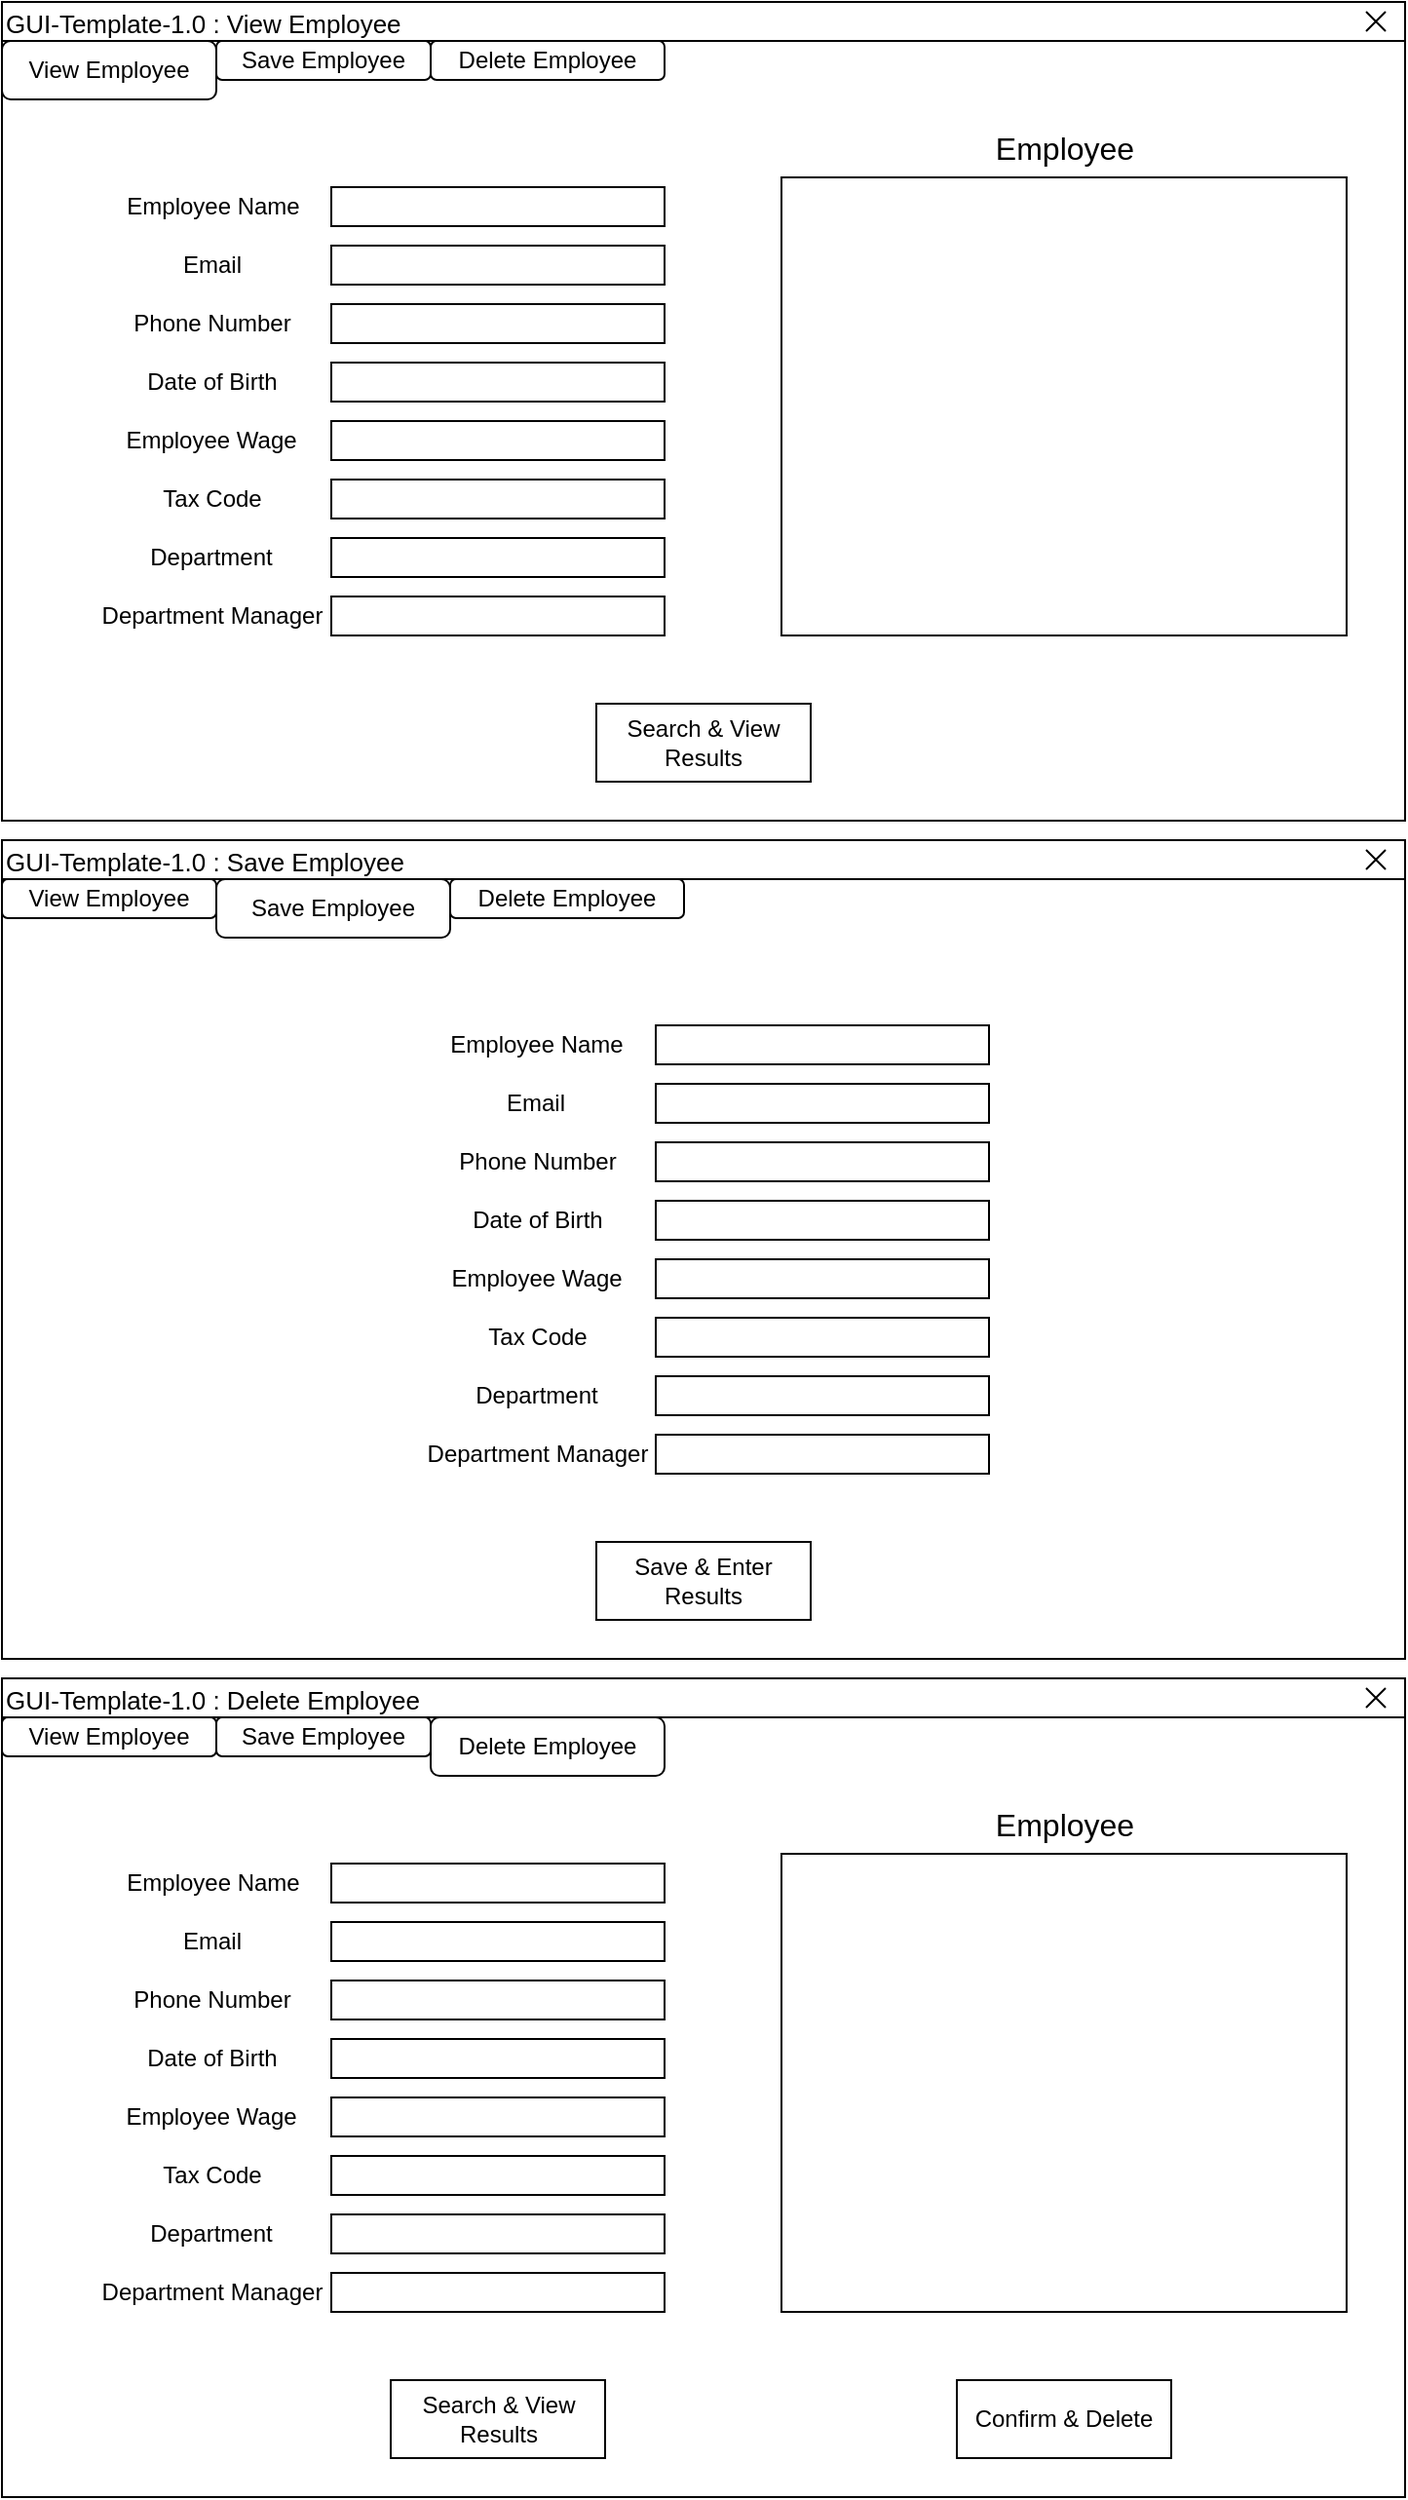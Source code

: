<mxfile version="18.0.1" type="device"><diagram id="ZCLFumJlsBI8zworVWrr" name="Page-1"><mxGraphModel dx="1186" dy="627" grid="1" gridSize="10" guides="1" tooltips="1" connect="1" arrows="1" fold="1" page="1" pageScale="1" pageWidth="1169" pageHeight="1654" math="0" shadow="0"><root><mxCell id="0"/><mxCell id="1" parent="0"/><mxCell id="dwJ8KHDF5Ejc7MiHcQhI-24" value="" style="rounded=0;whiteSpace=wrap;html=1;strokeColor=default;fillColor=default;" vertex="1" parent="1"><mxGeometry x="320" y="520" width="720" height="400" as="geometry"/></mxCell><mxCell id="dwJ8KHDF5Ejc7MiHcQhI-3" value="Search &amp;amp; View Results" style="text;html=1;strokeColor=default;fillColor=none;align=center;verticalAlign=middle;whiteSpace=wrap;rounded=0;" vertex="1" parent="1"><mxGeometry x="625" y="860" width="110" height="40" as="geometry"/></mxCell><mxCell id="dwJ8KHDF5Ejc7MiHcQhI-4" value="Employee Name" style="text;html=1;strokeColor=none;fillColor=none;align=center;verticalAlign=middle;whiteSpace=wrap;rounded=0;" vertex="1" parent="1"><mxGeometry x="380.5" y="590" width="95" height="30" as="geometry"/></mxCell><mxCell id="dwJ8KHDF5Ejc7MiHcQhI-5" value="View Employee" style="rounded=1;whiteSpace=wrap;html=1;strokeColor=default;fillColor=none;" vertex="1" parent="1"><mxGeometry x="320" y="520" width="110" height="30" as="geometry"/></mxCell><mxCell id="dwJ8KHDF5Ejc7MiHcQhI-6" value="Save Employee" style="rounded=1;whiteSpace=wrap;html=1;strokeColor=default;fillColor=none;" vertex="1" parent="1"><mxGeometry x="430" y="520" width="110" height="20" as="geometry"/></mxCell><mxCell id="dwJ8KHDF5Ejc7MiHcQhI-7" value="Delete Employee" style="rounded=1;whiteSpace=wrap;html=1;strokeColor=default;fillColor=none;" vertex="1" parent="1"><mxGeometry x="540" y="520" width="120" height="20" as="geometry"/></mxCell><mxCell id="dwJ8KHDF5Ejc7MiHcQhI-9" value="Employee Wage" style="text;html=1;strokeColor=none;fillColor=none;align=center;verticalAlign=middle;whiteSpace=wrap;rounded=0;" vertex="1" parent="1"><mxGeometry x="380" y="710" width="95" height="30" as="geometry"/></mxCell><mxCell id="dwJ8KHDF5Ejc7MiHcQhI-10" value="Department" style="text;html=1;strokeColor=none;fillColor=none;align=center;verticalAlign=middle;whiteSpace=wrap;rounded=0;" vertex="1" parent="1"><mxGeometry x="390" y="770" width="75" height="30" as="geometry"/></mxCell><mxCell id="dwJ8KHDF5Ejc7MiHcQhI-11" value="Department Manager" style="text;html=1;strokeColor=none;fillColor=none;align=center;verticalAlign=middle;whiteSpace=wrap;rounded=0;" vertex="1" parent="1"><mxGeometry x="367" y="800" width="122" height="30" as="geometry"/></mxCell><mxCell id="dwJ8KHDF5Ejc7MiHcQhI-12" value="Tax Code" style="text;html=1;strokeColor=none;fillColor=none;align=center;verticalAlign=middle;whiteSpace=wrap;rounded=0;" vertex="1" parent="1"><mxGeometry x="398" y="740" width="60" height="30" as="geometry"/></mxCell><mxCell id="dwJ8KHDF5Ejc7MiHcQhI-13" value="Email" style="text;html=1;strokeColor=none;fillColor=none;align=center;verticalAlign=middle;whiteSpace=wrap;rounded=0;" vertex="1" parent="1"><mxGeometry x="397.5" y="620" width="60" height="30" as="geometry"/></mxCell><mxCell id="dwJ8KHDF5Ejc7MiHcQhI-14" value="Phone Number" style="text;html=1;strokeColor=none;fillColor=none;align=center;verticalAlign=middle;whiteSpace=wrap;rounded=0;" vertex="1" parent="1"><mxGeometry x="382" y="650" width="92" height="30" as="geometry"/></mxCell><mxCell id="dwJ8KHDF5Ejc7MiHcQhI-15" value="Date of Birth" style="text;html=1;strokeColor=none;fillColor=none;align=center;verticalAlign=middle;whiteSpace=wrap;rounded=0;" vertex="1" parent="1"><mxGeometry x="392" y="680" width="72" height="30" as="geometry"/></mxCell><mxCell id="dwJ8KHDF5Ejc7MiHcQhI-16" value="" style="rounded=0;whiteSpace=wrap;html=1;strokeColor=default;fillColor=none;" vertex="1" parent="1"><mxGeometry x="489" y="595" width="171" height="20" as="geometry"/></mxCell><mxCell id="dwJ8KHDF5Ejc7MiHcQhI-17" value="" style="rounded=0;whiteSpace=wrap;html=1;strokeColor=default;fillColor=none;" vertex="1" parent="1"><mxGeometry x="489" y="625" width="171" height="20" as="geometry"/></mxCell><mxCell id="dwJ8KHDF5Ejc7MiHcQhI-18" value="" style="rounded=0;whiteSpace=wrap;html=1;strokeColor=default;fillColor=none;" vertex="1" parent="1"><mxGeometry x="489" y="655" width="171" height="20" as="geometry"/></mxCell><mxCell id="dwJ8KHDF5Ejc7MiHcQhI-19" value="" style="rounded=0;whiteSpace=wrap;html=1;strokeColor=default;fillColor=none;" vertex="1" parent="1"><mxGeometry x="489" y="685" width="171" height="20" as="geometry"/></mxCell><mxCell id="dwJ8KHDF5Ejc7MiHcQhI-20" value="" style="rounded=0;whiteSpace=wrap;html=1;strokeColor=default;fillColor=none;" vertex="1" parent="1"><mxGeometry x="489" y="715" width="171" height="20" as="geometry"/></mxCell><mxCell id="dwJ8KHDF5Ejc7MiHcQhI-21" value="" style="rounded=0;whiteSpace=wrap;html=1;strokeColor=default;fillColor=none;" vertex="1" parent="1"><mxGeometry x="489" y="745" width="171" height="20" as="geometry"/></mxCell><mxCell id="dwJ8KHDF5Ejc7MiHcQhI-22" value="" style="rounded=0;whiteSpace=wrap;html=1;strokeColor=default;fillColor=none;" vertex="1" parent="1"><mxGeometry x="489" y="775" width="171" height="20" as="geometry"/></mxCell><mxCell id="dwJ8KHDF5Ejc7MiHcQhI-23" value="" style="rounded=0;whiteSpace=wrap;html=1;strokeColor=default;fillColor=none;" vertex="1" parent="1"><mxGeometry x="489" y="805" width="171" height="20" as="geometry"/></mxCell><mxCell id="dwJ8KHDF5Ejc7MiHcQhI-25" value="" style="rounded=0;whiteSpace=wrap;html=1;strokeColor=default;fillColor=default;" vertex="1" parent="1"><mxGeometry x="720" y="590" width="290" height="235" as="geometry"/></mxCell><mxCell id="dwJ8KHDF5Ejc7MiHcQhI-26" value="&lt;font style=&quot;font-size: 16px;&quot;&gt;Employee&lt;/font&gt;" style="text;html=1;strokeColor=none;fillColor=none;align=center;verticalAlign=middle;whiteSpace=wrap;rounded=0;" vertex="1" parent="1"><mxGeometry x="817.5" y="560" width="95" height="30" as="geometry"/></mxCell><mxCell id="dwJ8KHDF5Ejc7MiHcQhI-27" value="&lt;font style=&quot;font-size: 13px;&quot;&gt;GUI-Template-1.0 : View Employee&lt;/font&gt;" style="rounded=0;whiteSpace=wrap;html=1;fontSize=16;strokeColor=default;fillColor=default;align=left;" vertex="1" parent="1"><mxGeometry x="320" y="500" width="720" height="20" as="geometry"/></mxCell><mxCell id="dwJ8KHDF5Ejc7MiHcQhI-28" value="" style="shape=umlDestroy;fontSize=13;strokeColor=default;fillColor=default;" vertex="1" parent="1"><mxGeometry x="1020" y="505" width="10" height="10" as="geometry"/></mxCell><mxCell id="dwJ8KHDF5Ejc7MiHcQhI-32" value="" style="rounded=0;whiteSpace=wrap;html=1;strokeColor=default;fillColor=default;" vertex="1" parent="1"><mxGeometry x="320" y="950" width="720" height="400" as="geometry"/></mxCell><mxCell id="dwJ8KHDF5Ejc7MiHcQhI-33" value="Save &amp;amp; Enter Results" style="text;html=1;strokeColor=default;fillColor=none;align=center;verticalAlign=middle;whiteSpace=wrap;rounded=0;" vertex="1" parent="1"><mxGeometry x="625" y="1290" width="110" height="40" as="geometry"/></mxCell><mxCell id="dwJ8KHDF5Ejc7MiHcQhI-34" value="Employee Name" style="text;html=1;strokeColor=none;fillColor=none;align=center;verticalAlign=middle;whiteSpace=wrap;rounded=0;" vertex="1" parent="1"><mxGeometry x="547" y="1020" width="95" height="30" as="geometry"/></mxCell><mxCell id="dwJ8KHDF5Ejc7MiHcQhI-35" value="View Employee" style="rounded=1;whiteSpace=wrap;html=1;strokeColor=default;fillColor=none;" vertex="1" parent="1"><mxGeometry x="320" y="950" width="110" height="20" as="geometry"/></mxCell><mxCell id="dwJ8KHDF5Ejc7MiHcQhI-36" value="Save Employee" style="rounded=1;whiteSpace=wrap;html=1;strokeColor=default;fillColor=none;" vertex="1" parent="1"><mxGeometry x="430" y="950" width="120" height="30" as="geometry"/></mxCell><mxCell id="dwJ8KHDF5Ejc7MiHcQhI-37" value="Delete Employee" style="rounded=1;whiteSpace=wrap;html=1;strokeColor=default;fillColor=none;" vertex="1" parent="1"><mxGeometry x="550" y="950" width="120" height="20" as="geometry"/></mxCell><mxCell id="dwJ8KHDF5Ejc7MiHcQhI-38" value="Employee Wage" style="text;html=1;strokeColor=none;fillColor=none;align=center;verticalAlign=middle;whiteSpace=wrap;rounded=0;" vertex="1" parent="1"><mxGeometry x="546.5" y="1140" width="95" height="30" as="geometry"/></mxCell><mxCell id="dwJ8KHDF5Ejc7MiHcQhI-39" value="Department" style="text;html=1;strokeColor=none;fillColor=none;align=center;verticalAlign=middle;whiteSpace=wrap;rounded=0;" vertex="1" parent="1"><mxGeometry x="556.5" y="1200" width="75" height="30" as="geometry"/></mxCell><mxCell id="dwJ8KHDF5Ejc7MiHcQhI-40" value="Department Manager" style="text;html=1;strokeColor=none;fillColor=none;align=center;verticalAlign=middle;whiteSpace=wrap;rounded=0;" vertex="1" parent="1"><mxGeometry x="533.5" y="1230" width="122" height="30" as="geometry"/></mxCell><mxCell id="dwJ8KHDF5Ejc7MiHcQhI-41" value="Tax Code" style="text;html=1;strokeColor=none;fillColor=none;align=center;verticalAlign=middle;whiteSpace=wrap;rounded=0;" vertex="1" parent="1"><mxGeometry x="564.5" y="1170" width="60" height="30" as="geometry"/></mxCell><mxCell id="dwJ8KHDF5Ejc7MiHcQhI-42" value="Email" style="text;html=1;strokeColor=none;fillColor=none;align=center;verticalAlign=middle;whiteSpace=wrap;rounded=0;" vertex="1" parent="1"><mxGeometry x="564" y="1050" width="60" height="30" as="geometry"/></mxCell><mxCell id="dwJ8KHDF5Ejc7MiHcQhI-43" value="Phone Number" style="text;html=1;strokeColor=none;fillColor=none;align=center;verticalAlign=middle;whiteSpace=wrap;rounded=0;" vertex="1" parent="1"><mxGeometry x="548.5" y="1080" width="92" height="30" as="geometry"/></mxCell><mxCell id="dwJ8KHDF5Ejc7MiHcQhI-44" value="Date of Birth" style="text;html=1;strokeColor=none;fillColor=none;align=center;verticalAlign=middle;whiteSpace=wrap;rounded=0;" vertex="1" parent="1"><mxGeometry x="558.5" y="1110" width="72" height="30" as="geometry"/></mxCell><mxCell id="dwJ8KHDF5Ejc7MiHcQhI-45" value="" style="rounded=0;whiteSpace=wrap;html=1;strokeColor=default;fillColor=none;" vertex="1" parent="1"><mxGeometry x="655.5" y="1025" width="171" height="20" as="geometry"/></mxCell><mxCell id="dwJ8KHDF5Ejc7MiHcQhI-46" value="" style="rounded=0;whiteSpace=wrap;html=1;strokeColor=default;fillColor=none;" vertex="1" parent="1"><mxGeometry x="655.5" y="1055" width="171" height="20" as="geometry"/></mxCell><mxCell id="dwJ8KHDF5Ejc7MiHcQhI-47" value="" style="rounded=0;whiteSpace=wrap;html=1;strokeColor=default;fillColor=none;" vertex="1" parent="1"><mxGeometry x="655.5" y="1085" width="171" height="20" as="geometry"/></mxCell><mxCell id="dwJ8KHDF5Ejc7MiHcQhI-48" value="" style="rounded=0;whiteSpace=wrap;html=1;strokeColor=default;fillColor=none;" vertex="1" parent="1"><mxGeometry x="655.5" y="1115" width="171" height="20" as="geometry"/></mxCell><mxCell id="dwJ8KHDF5Ejc7MiHcQhI-49" value="" style="rounded=0;whiteSpace=wrap;html=1;strokeColor=default;fillColor=none;" vertex="1" parent="1"><mxGeometry x="655.5" y="1145" width="171" height="20" as="geometry"/></mxCell><mxCell id="dwJ8KHDF5Ejc7MiHcQhI-50" value="" style="rounded=0;whiteSpace=wrap;html=1;strokeColor=default;fillColor=none;" vertex="1" parent="1"><mxGeometry x="655.5" y="1175" width="171" height="20" as="geometry"/></mxCell><mxCell id="dwJ8KHDF5Ejc7MiHcQhI-51" value="" style="rounded=0;whiteSpace=wrap;html=1;strokeColor=default;fillColor=none;" vertex="1" parent="1"><mxGeometry x="655.5" y="1205" width="171" height="20" as="geometry"/></mxCell><mxCell id="dwJ8KHDF5Ejc7MiHcQhI-52" value="" style="rounded=0;whiteSpace=wrap;html=1;strokeColor=default;fillColor=none;" vertex="1" parent="1"><mxGeometry x="655.5" y="1235" width="171" height="20" as="geometry"/></mxCell><mxCell id="dwJ8KHDF5Ejc7MiHcQhI-55" value="&lt;font style=&quot;font-size: 13px;&quot;&gt;GUI-Template-1.0 : Save Employee&lt;/font&gt;" style="rounded=0;whiteSpace=wrap;html=1;fontSize=16;strokeColor=default;fillColor=default;align=left;" vertex="1" parent="1"><mxGeometry x="320" y="930" width="720" height="20" as="geometry"/></mxCell><mxCell id="dwJ8KHDF5Ejc7MiHcQhI-56" value="" style="shape=umlDestroy;fontSize=13;strokeColor=default;fillColor=default;" vertex="1" parent="1"><mxGeometry x="1020" y="935" width="10" height="10" as="geometry"/></mxCell><mxCell id="dwJ8KHDF5Ejc7MiHcQhI-57" value="" style="rounded=0;whiteSpace=wrap;html=1;strokeColor=default;fillColor=default;" vertex="1" parent="1"><mxGeometry x="320" y="1380" width="720" height="400" as="geometry"/></mxCell><mxCell id="dwJ8KHDF5Ejc7MiHcQhI-58" value="Search &amp;amp; View Results" style="text;html=1;strokeColor=default;fillColor=none;align=center;verticalAlign=middle;whiteSpace=wrap;rounded=0;" vertex="1" parent="1"><mxGeometry x="519.5" y="1720" width="110" height="40" as="geometry"/></mxCell><mxCell id="dwJ8KHDF5Ejc7MiHcQhI-59" value="Employee Name" style="text;html=1;strokeColor=none;fillColor=none;align=center;verticalAlign=middle;whiteSpace=wrap;rounded=0;" vertex="1" parent="1"><mxGeometry x="380.5" y="1450" width="95" height="30" as="geometry"/></mxCell><mxCell id="dwJ8KHDF5Ejc7MiHcQhI-60" value="View Employee" style="rounded=1;whiteSpace=wrap;html=1;strokeColor=default;fillColor=none;" vertex="1" parent="1"><mxGeometry x="320" y="1380" width="110" height="20" as="geometry"/></mxCell><mxCell id="dwJ8KHDF5Ejc7MiHcQhI-61" value="Save Employee" style="rounded=1;whiteSpace=wrap;html=1;strokeColor=default;fillColor=none;" vertex="1" parent="1"><mxGeometry x="430" y="1380" width="110" height="20" as="geometry"/></mxCell><mxCell id="dwJ8KHDF5Ejc7MiHcQhI-62" value="Delete Employee" style="rounded=1;whiteSpace=wrap;html=1;strokeColor=default;fillColor=none;" vertex="1" parent="1"><mxGeometry x="540" y="1380" width="120" height="30" as="geometry"/></mxCell><mxCell id="dwJ8KHDF5Ejc7MiHcQhI-63" value="Employee Wage" style="text;html=1;strokeColor=none;fillColor=none;align=center;verticalAlign=middle;whiteSpace=wrap;rounded=0;" vertex="1" parent="1"><mxGeometry x="380" y="1570" width="95" height="30" as="geometry"/></mxCell><mxCell id="dwJ8KHDF5Ejc7MiHcQhI-64" value="Department" style="text;html=1;strokeColor=none;fillColor=none;align=center;verticalAlign=middle;whiteSpace=wrap;rounded=0;" vertex="1" parent="1"><mxGeometry x="390" y="1630" width="75" height="30" as="geometry"/></mxCell><mxCell id="dwJ8KHDF5Ejc7MiHcQhI-65" value="Department Manager" style="text;html=1;strokeColor=none;fillColor=none;align=center;verticalAlign=middle;whiteSpace=wrap;rounded=0;" vertex="1" parent="1"><mxGeometry x="367" y="1660" width="122" height="30" as="geometry"/></mxCell><mxCell id="dwJ8KHDF5Ejc7MiHcQhI-66" value="Tax Code" style="text;html=1;strokeColor=none;fillColor=none;align=center;verticalAlign=middle;whiteSpace=wrap;rounded=0;" vertex="1" parent="1"><mxGeometry x="398" y="1600" width="60" height="30" as="geometry"/></mxCell><mxCell id="dwJ8KHDF5Ejc7MiHcQhI-67" value="Email" style="text;html=1;strokeColor=none;fillColor=none;align=center;verticalAlign=middle;whiteSpace=wrap;rounded=0;" vertex="1" parent="1"><mxGeometry x="397.5" y="1480" width="60" height="30" as="geometry"/></mxCell><mxCell id="dwJ8KHDF5Ejc7MiHcQhI-68" value="Phone Number" style="text;html=1;strokeColor=none;fillColor=none;align=center;verticalAlign=middle;whiteSpace=wrap;rounded=0;" vertex="1" parent="1"><mxGeometry x="382" y="1510" width="92" height="30" as="geometry"/></mxCell><mxCell id="dwJ8KHDF5Ejc7MiHcQhI-69" value="Date of Birth" style="text;html=1;strokeColor=none;fillColor=none;align=center;verticalAlign=middle;whiteSpace=wrap;rounded=0;" vertex="1" parent="1"><mxGeometry x="392" y="1540" width="72" height="30" as="geometry"/></mxCell><mxCell id="dwJ8KHDF5Ejc7MiHcQhI-70" value="" style="rounded=0;whiteSpace=wrap;html=1;strokeColor=default;fillColor=none;" vertex="1" parent="1"><mxGeometry x="489" y="1455" width="171" height="20" as="geometry"/></mxCell><mxCell id="dwJ8KHDF5Ejc7MiHcQhI-71" value="" style="rounded=0;whiteSpace=wrap;html=1;strokeColor=default;fillColor=none;" vertex="1" parent="1"><mxGeometry x="489" y="1485" width="171" height="20" as="geometry"/></mxCell><mxCell id="dwJ8KHDF5Ejc7MiHcQhI-72" value="" style="rounded=0;whiteSpace=wrap;html=1;strokeColor=default;fillColor=none;" vertex="1" parent="1"><mxGeometry x="489" y="1515" width="171" height="20" as="geometry"/></mxCell><mxCell id="dwJ8KHDF5Ejc7MiHcQhI-73" value="" style="rounded=0;whiteSpace=wrap;html=1;strokeColor=default;fillColor=none;" vertex="1" parent="1"><mxGeometry x="489" y="1545" width="171" height="20" as="geometry"/></mxCell><mxCell id="dwJ8KHDF5Ejc7MiHcQhI-74" value="" style="rounded=0;whiteSpace=wrap;html=1;strokeColor=default;fillColor=none;" vertex="1" parent="1"><mxGeometry x="489" y="1575" width="171" height="20" as="geometry"/></mxCell><mxCell id="dwJ8KHDF5Ejc7MiHcQhI-75" value="" style="rounded=0;whiteSpace=wrap;html=1;strokeColor=default;fillColor=none;" vertex="1" parent="1"><mxGeometry x="489" y="1605" width="171" height="20" as="geometry"/></mxCell><mxCell id="dwJ8KHDF5Ejc7MiHcQhI-76" value="" style="rounded=0;whiteSpace=wrap;html=1;strokeColor=default;fillColor=none;" vertex="1" parent="1"><mxGeometry x="489" y="1635" width="171" height="20" as="geometry"/></mxCell><mxCell id="dwJ8KHDF5Ejc7MiHcQhI-77" value="" style="rounded=0;whiteSpace=wrap;html=1;strokeColor=default;fillColor=none;" vertex="1" parent="1"><mxGeometry x="489" y="1665" width="171" height="20" as="geometry"/></mxCell><mxCell id="dwJ8KHDF5Ejc7MiHcQhI-78" value="" style="rounded=0;whiteSpace=wrap;html=1;strokeColor=default;fillColor=default;" vertex="1" parent="1"><mxGeometry x="720" y="1450" width="290" height="235" as="geometry"/></mxCell><mxCell id="dwJ8KHDF5Ejc7MiHcQhI-79" value="&lt;font style=&quot;font-size: 16px;&quot;&gt;Employee&lt;/font&gt;" style="text;html=1;strokeColor=none;fillColor=none;align=center;verticalAlign=middle;whiteSpace=wrap;rounded=0;" vertex="1" parent="1"><mxGeometry x="817.5" y="1420" width="95" height="30" as="geometry"/></mxCell><mxCell id="dwJ8KHDF5Ejc7MiHcQhI-80" value="&lt;font style=&quot;font-size: 13px;&quot;&gt;GUI-Template-1.0 : Delete Employee&lt;/font&gt;" style="rounded=0;whiteSpace=wrap;html=1;fontSize=16;strokeColor=default;fillColor=default;align=left;" vertex="1" parent="1"><mxGeometry x="320" y="1360" width="720" height="20" as="geometry"/></mxCell><mxCell id="dwJ8KHDF5Ejc7MiHcQhI-81" value="" style="shape=umlDestroy;fontSize=13;strokeColor=default;fillColor=default;" vertex="1" parent="1"><mxGeometry x="1020" y="1365" width="10" height="10" as="geometry"/></mxCell><mxCell id="dwJ8KHDF5Ejc7MiHcQhI-82" value="Confirm &amp;amp; Delete" style="text;html=1;strokeColor=default;fillColor=none;align=center;verticalAlign=middle;whiteSpace=wrap;rounded=0;" vertex="1" parent="1"><mxGeometry x="810" y="1720" width="110" height="40" as="geometry"/></mxCell></root></mxGraphModel></diagram></mxfile>